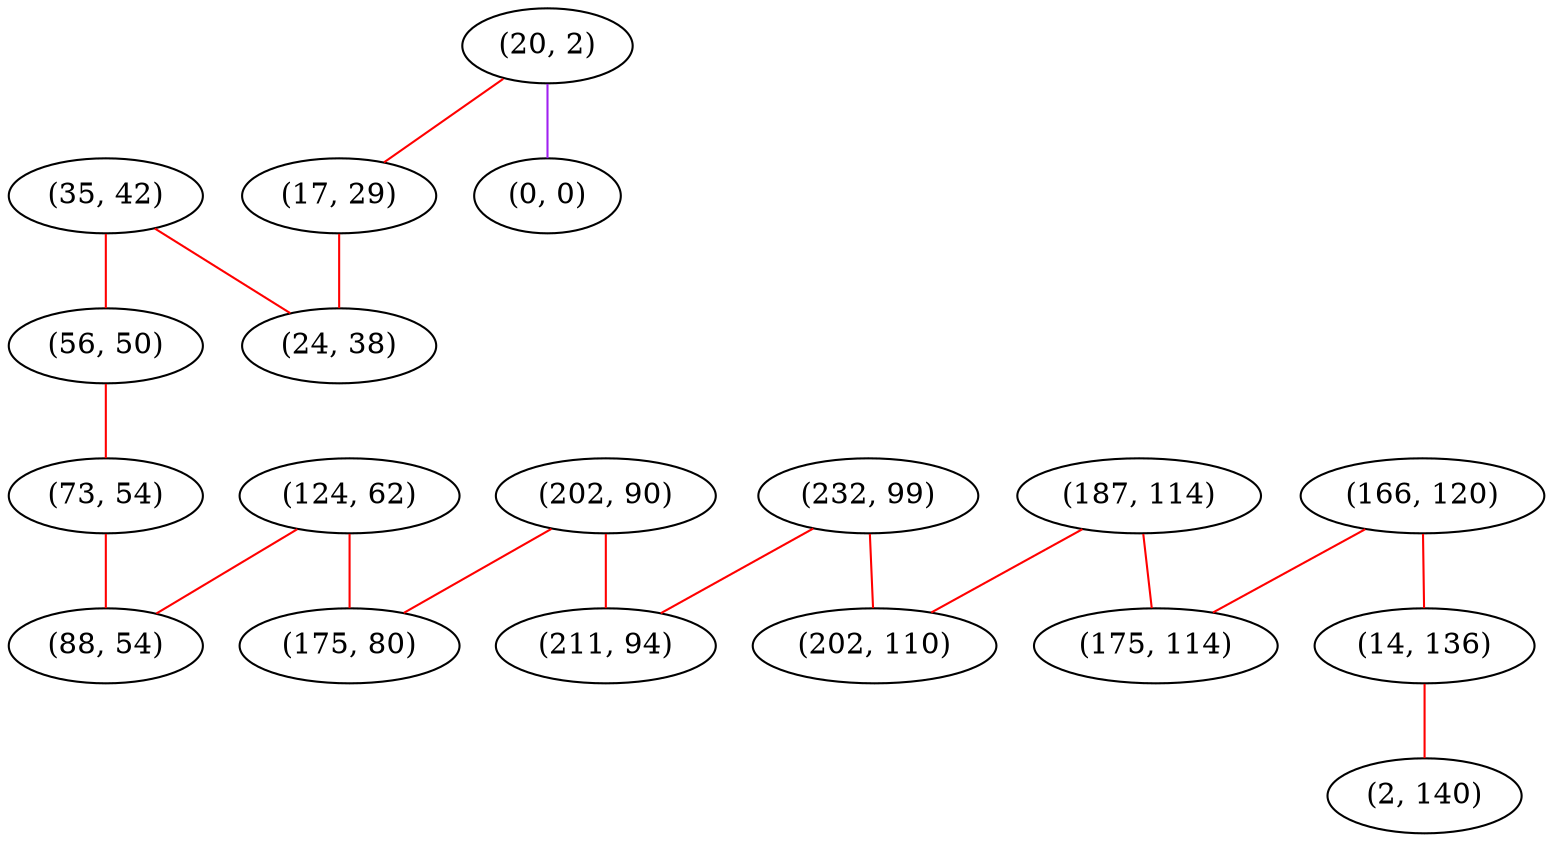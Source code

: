 graph "" {
"(35, 42)";
"(232, 99)";
"(20, 2)";
"(124, 62)";
"(56, 50)";
"(17, 29)";
"(24, 38)";
"(187, 114)";
"(73, 54)";
"(0, 0)";
"(202, 110)";
"(166, 120)";
"(175, 114)";
"(202, 90)";
"(88, 54)";
"(175, 80)";
"(14, 136)";
"(211, 94)";
"(2, 140)";
"(35, 42)" -- "(24, 38)"  [color=red, key=0, weight=1];
"(35, 42)" -- "(56, 50)"  [color=red, key=0, weight=1];
"(232, 99)" -- "(202, 110)"  [color=red, key=0, weight=1];
"(232, 99)" -- "(211, 94)"  [color=red, key=0, weight=1];
"(20, 2)" -- "(17, 29)"  [color=red, key=0, weight=1];
"(20, 2)" -- "(0, 0)"  [color=purple, key=0, weight=4];
"(124, 62)" -- "(88, 54)"  [color=red, key=0, weight=1];
"(124, 62)" -- "(175, 80)"  [color=red, key=0, weight=1];
"(56, 50)" -- "(73, 54)"  [color=red, key=0, weight=1];
"(17, 29)" -- "(24, 38)"  [color=red, key=0, weight=1];
"(187, 114)" -- "(202, 110)"  [color=red, key=0, weight=1];
"(187, 114)" -- "(175, 114)"  [color=red, key=0, weight=1];
"(73, 54)" -- "(88, 54)"  [color=red, key=0, weight=1];
"(166, 120)" -- "(14, 136)"  [color=red, key=0, weight=1];
"(166, 120)" -- "(175, 114)"  [color=red, key=0, weight=1];
"(202, 90)" -- "(175, 80)"  [color=red, key=0, weight=1];
"(202, 90)" -- "(211, 94)"  [color=red, key=0, weight=1];
"(14, 136)" -- "(2, 140)"  [color=red, key=0, weight=1];
}
